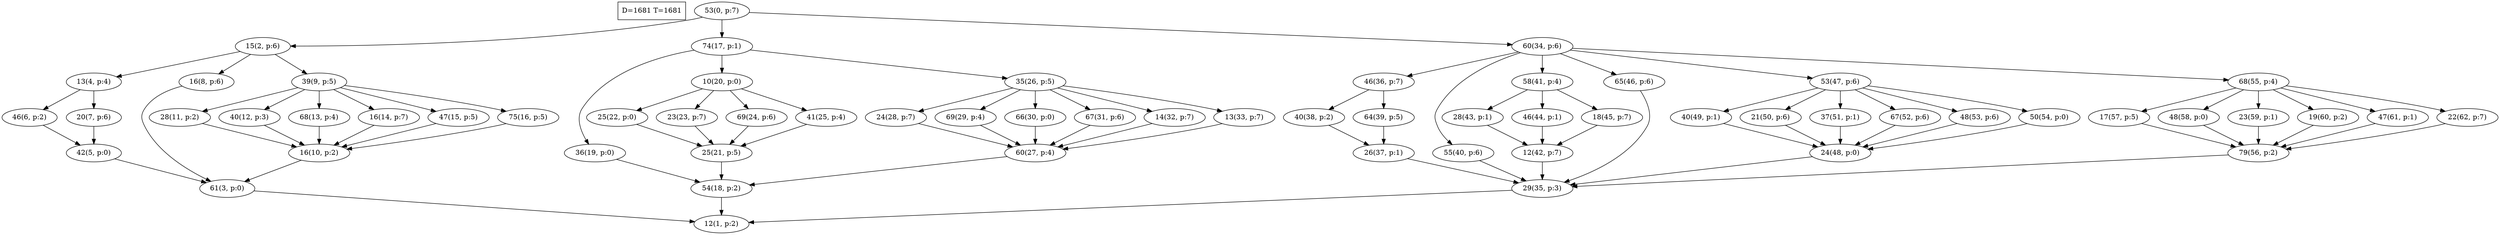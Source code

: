 digraph Task {
i [shape=box, label="D=1681 T=1681"]; 
0 [label="53(0, p:7)"];
1 [label="12(1, p:2)"];
2 [label="15(2, p:6)"];
3 [label="61(3, p:0)"];
4 [label="13(4, p:4)"];
5 [label="42(5, p:0)"];
6 [label="46(6, p:2)"];
7 [label="20(7, p:6)"];
8 [label="16(8, p:6)"];
9 [label="39(9, p:5)"];
10 [label="16(10, p:2)"];
11 [label="28(11, p:2)"];
12 [label="40(12, p:3)"];
13 [label="68(13, p:4)"];
14 [label="16(14, p:7)"];
15 [label="47(15, p:5)"];
16 [label="75(16, p:5)"];
17 [label="74(17, p:1)"];
18 [label="54(18, p:2)"];
19 [label="36(19, p:0)"];
20 [label="10(20, p:0)"];
21 [label="25(21, p:5)"];
22 [label="25(22, p:0)"];
23 [label="23(23, p:7)"];
24 [label="69(24, p:6)"];
25 [label="41(25, p:4)"];
26 [label="35(26, p:5)"];
27 [label="60(27, p:4)"];
28 [label="24(28, p:7)"];
29 [label="69(29, p:4)"];
30 [label="66(30, p:0)"];
31 [label="67(31, p:6)"];
32 [label="14(32, p:7)"];
33 [label="13(33, p:7)"];
34 [label="60(34, p:6)"];
35 [label="29(35, p:3)"];
36 [label="46(36, p:7)"];
37 [label="26(37, p:1)"];
38 [label="40(38, p:2)"];
39 [label="64(39, p:5)"];
40 [label="55(40, p:6)"];
41 [label="58(41, p:4)"];
42 [label="12(42, p:7)"];
43 [label="28(43, p:1)"];
44 [label="46(44, p:1)"];
45 [label="18(45, p:7)"];
46 [label="65(46, p:6)"];
47 [label="53(47, p:6)"];
48 [label="24(48, p:0)"];
49 [label="40(49, p:1)"];
50 [label="21(50, p:6)"];
51 [label="37(51, p:1)"];
52 [label="67(52, p:6)"];
53 [label="48(53, p:6)"];
54 [label="50(54, p:0)"];
55 [label="68(55, p:4)"];
56 [label="79(56, p:2)"];
57 [label="17(57, p:5)"];
58 [label="48(58, p:0)"];
59 [label="23(59, p:1)"];
60 [label="19(60, p:2)"];
61 [label="47(61, p:1)"];
62 [label="22(62, p:7)"];
0 -> 2;
0 -> 17;
0 -> 34;
2 -> 4;
2 -> 8;
2 -> 9;
3 -> 1;
4 -> 6;
4 -> 7;
5 -> 3;
6 -> 5;
7 -> 5;
8 -> 3;
9 -> 11;
9 -> 12;
9 -> 13;
9 -> 14;
9 -> 15;
9 -> 16;
10 -> 3;
11 -> 10;
12 -> 10;
13 -> 10;
14 -> 10;
15 -> 10;
16 -> 10;
17 -> 19;
17 -> 20;
17 -> 26;
18 -> 1;
19 -> 18;
20 -> 22;
20 -> 23;
20 -> 24;
20 -> 25;
21 -> 18;
22 -> 21;
23 -> 21;
24 -> 21;
25 -> 21;
26 -> 28;
26 -> 29;
26 -> 30;
26 -> 31;
26 -> 32;
26 -> 33;
27 -> 18;
28 -> 27;
29 -> 27;
30 -> 27;
31 -> 27;
32 -> 27;
33 -> 27;
34 -> 36;
34 -> 40;
34 -> 41;
34 -> 46;
34 -> 47;
34 -> 55;
35 -> 1;
36 -> 38;
36 -> 39;
37 -> 35;
38 -> 37;
39 -> 37;
40 -> 35;
41 -> 43;
41 -> 44;
41 -> 45;
42 -> 35;
43 -> 42;
44 -> 42;
45 -> 42;
46 -> 35;
47 -> 49;
47 -> 50;
47 -> 51;
47 -> 52;
47 -> 53;
47 -> 54;
48 -> 35;
49 -> 48;
50 -> 48;
51 -> 48;
52 -> 48;
53 -> 48;
54 -> 48;
55 -> 57;
55 -> 58;
55 -> 59;
55 -> 60;
55 -> 61;
55 -> 62;
56 -> 35;
57 -> 56;
58 -> 56;
59 -> 56;
60 -> 56;
61 -> 56;
62 -> 56;
}